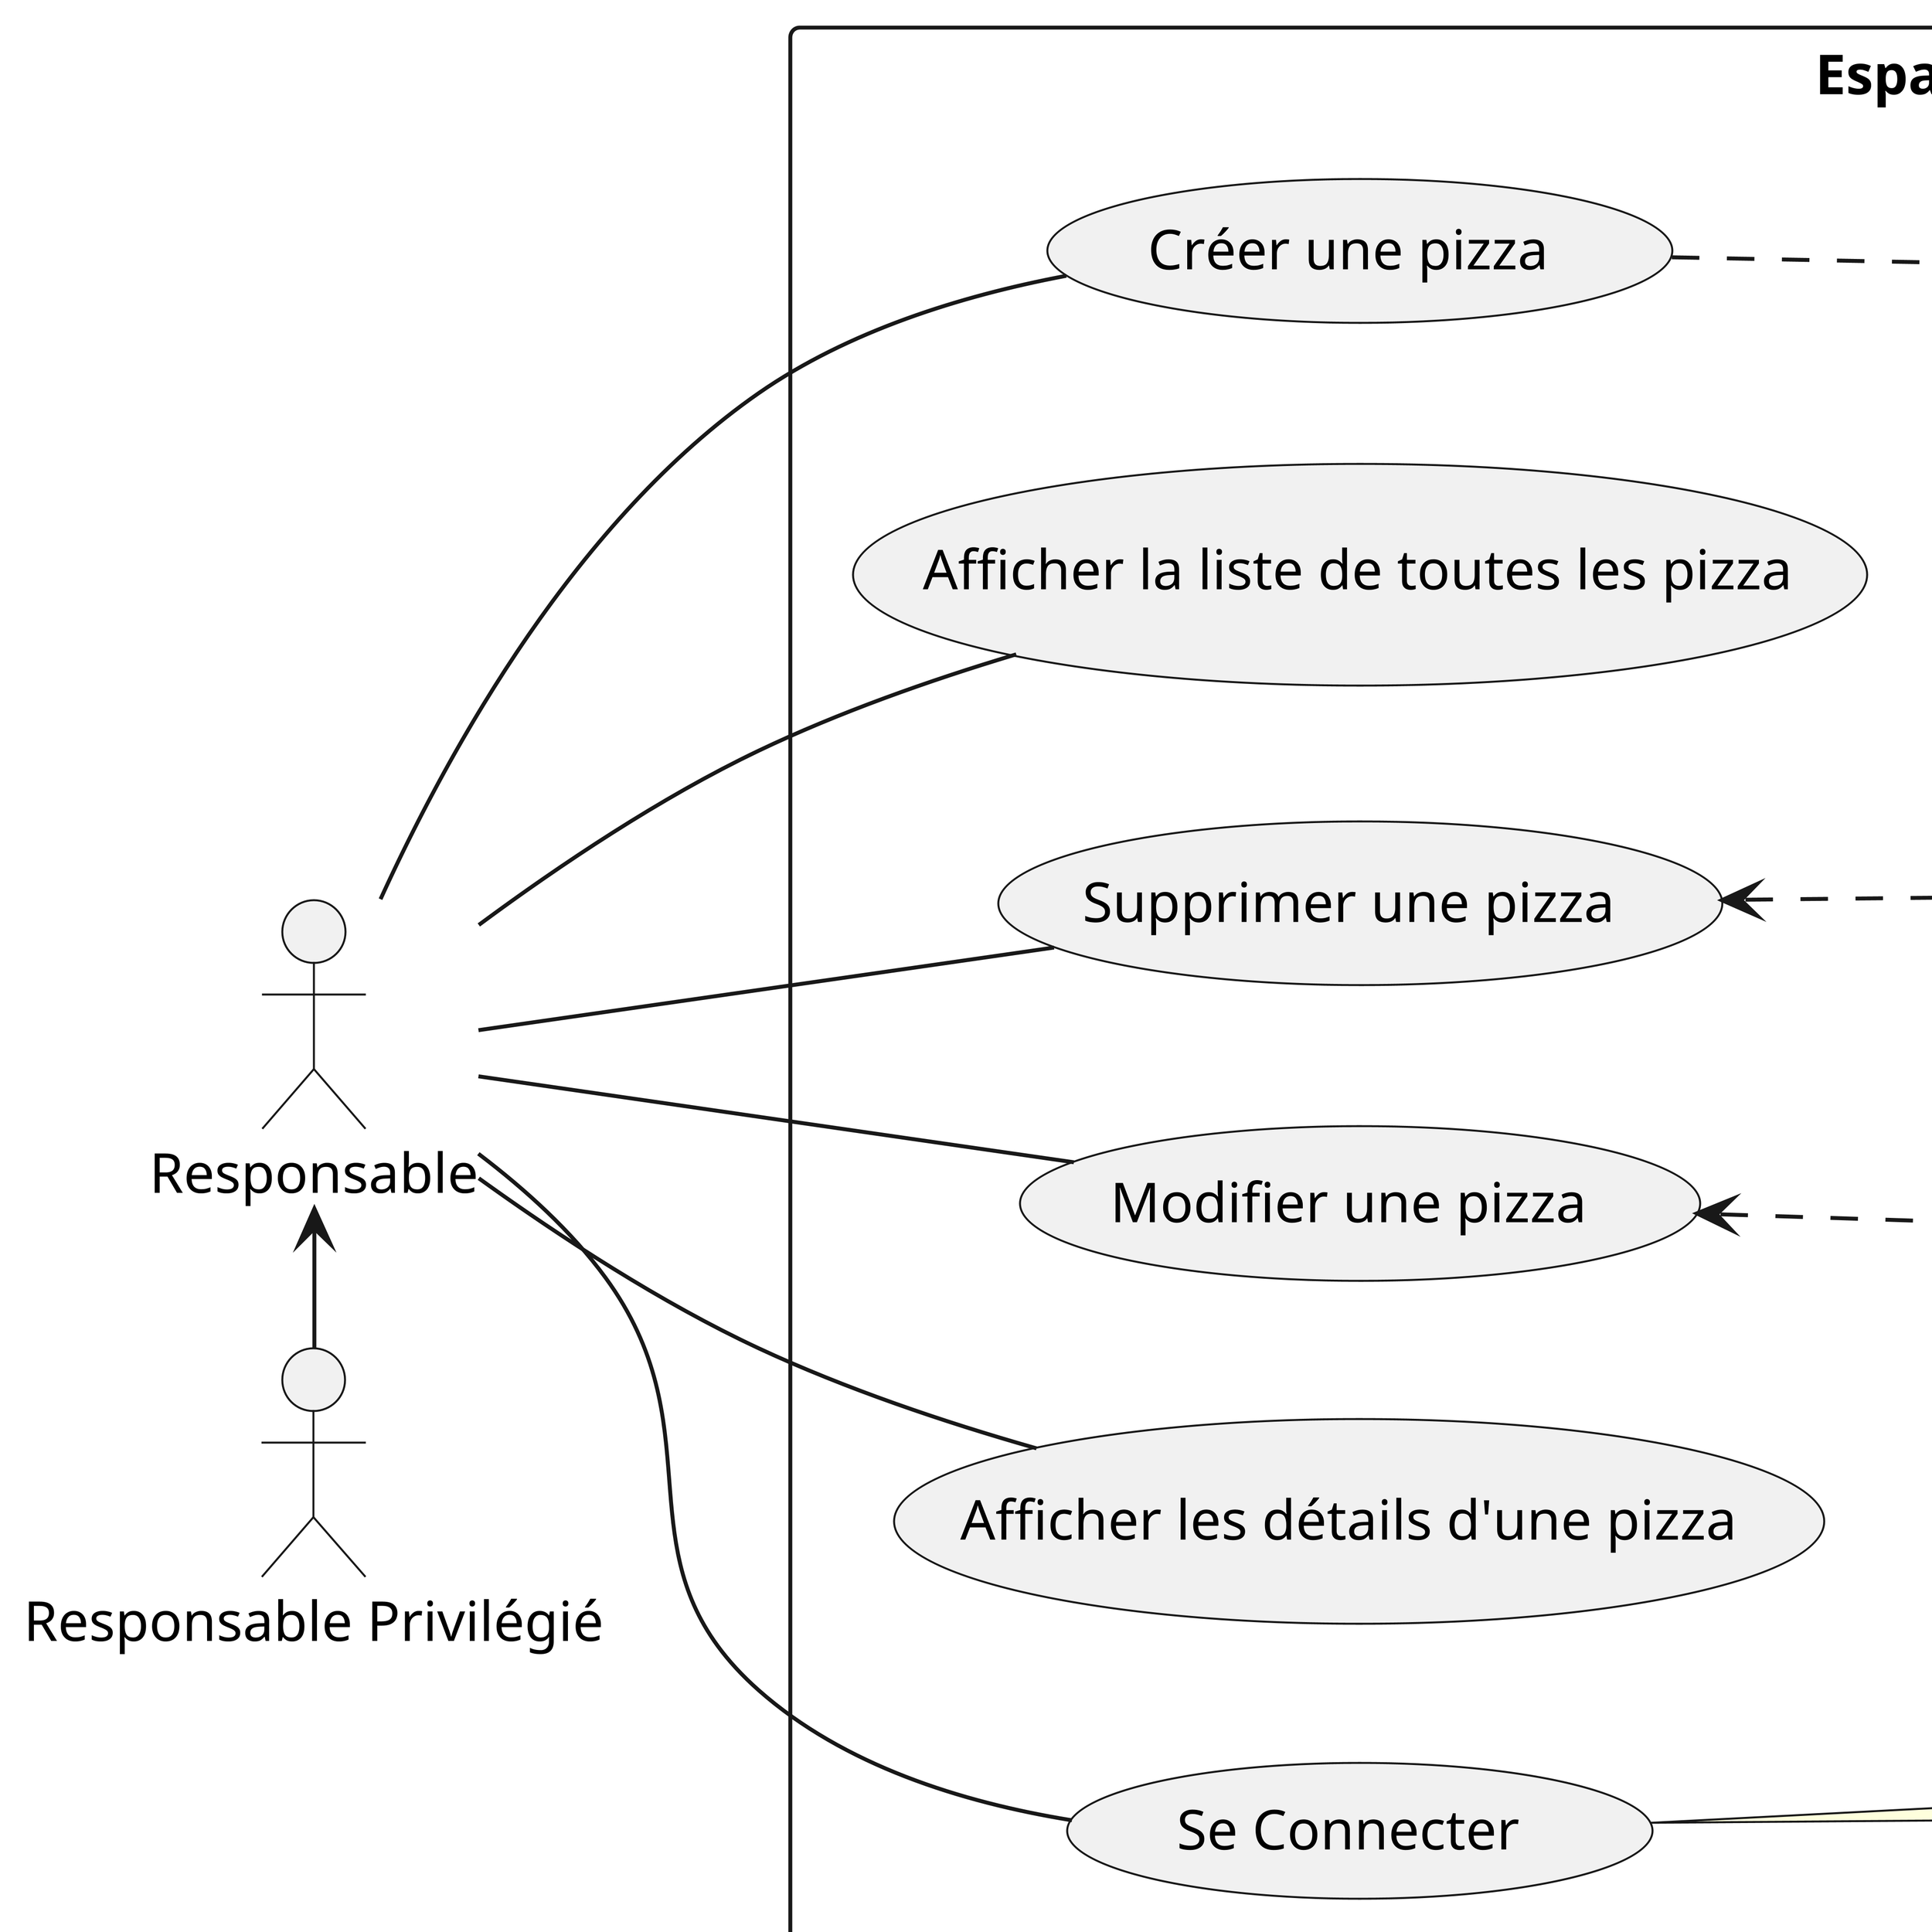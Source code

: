 @startuml
skinparam dpi 800
left to right direction

actor Responsable
actor "Responsable Privilégié" as superUser

rectangle "Espace d'administration | Gestion des PIZZAS" {
    usecase (Créer l'aide-mémoire d'une pizza) as createMem_aid
    usecase (Modifier l'aide-mémoire d'une pizza) as editMem_aid
    usecase (Supprimer l'aide-mémoire d'une pizza) as deleteMem_aid
    usecase (Créer une pizza) as createPizza
    usecase (Afficher la liste de toutes les pizza) as showAllPizza
    usecase (Supprimer une pizza) as deletePizza
    usecase (Modifier une pizza) as editPizza
    usecase (Afficher les détails d'une pizza) as showPizzaDetails
    usecase (Se Connecter) as login

    note right of login
        Tous les cas d'utilisation requièrent que l'utilisateur soit connecté.
        Les contraintes <<includes>> sont volontairement omises pour la
        lisibilité du diagramme.
    end note
}

Responsable -- login
Responsable -- createPizza
Responsable -- showAllPizza
Responsable -- editPizza
Responsable -- deletePizza
Responsable -- showPizzaDetails


createPizza ..> createMem_aid : <<includes>>
deletePizza <.. deleteMem_aid : <<extends>>
editPizza <.. editMem_aid : <<extends>>

Responsable <- superUser

@enduml



@startuml

skinparam dpi 800
left to right direction

actor Responsable
actor "Responsable Privilégié" as superUser

rectangle "Espace d'administration | Gestion des Pizzerias" {
    usecase (Afficher les détails d'une pizzeria) as showPizzeriaDetails
    usecase (Afficher les statistiques d'une pizzeria: \n par jour/semaine/mois/année) as showPizzeriaStats
    usecase (Afficher la liste des pizzerias) as showPizzerias
    usecase (Modifier les informations d'une pizzeria) as editPizzeriaInfo
    usecase (Ajouter une pizzeria) as createPizzeria
    usecase (Supprimer une pizzeria) as removePizzeria
    usecase (Se Connecter) as login
}

Responsable -- showPizzeriaDetails
Responsable -- showPizzeriaStats
Responsable -- editPizzeriaInfo
Responsable -- showPizzerias

superUser -- createPizzeria
superUser -- removePizzeria

showPizzeriaDetails ..> login : <<includes>>
showPizzeriaStats ..> login : <<includes>>
editPizzeriaInfo ..> login : <<includes>>
showPizzerias ..> login : <<includes>>
createPizzeria ..> login : <<includes>>
removePizzeria ..> login : <<includes>>

Responsable <- superUser
@enduml



@startuml

skinparam ranksep 150
skinparam dpi 800
left to right direction

actor Responsable
actor "Responsable Privilégié" as superUser

rectangle "Espace d'administration | Gestion des commandes et du stock" {
    usecase (Afficher la liste de toutes les commandes) as showAllOrders
    usecase (Afficher les commandes en attente de livraison) as showOrdersWaitingForDelivery
    usecase (Afficher la liste des commandes en cours de livraison) as showOrdersInDeliveringProcess
    usecase (Afficher la liste des commandes en cours de préparation) as showOrdersInCookingProcess
    usecase (Afficher les commandes livrées) as showDeliveredOrders
    usecase (Afficher la liste des commandes annulées) as showCanceledOrders
    usecase (Supprimer une commande) as deleteOrder
    usecase (Modifier une commande) as editOrder
    usecase (Afficher les commandes) as showOrders
    usecase (Annuler une commande) as cancelOrder
    usecase (Vérifier les stocks) as checkStock
    usecase (Mettre à jour les stocks) as updateStock
    usecase (Se Connecter) as login

     note right of login
        Tous les cas d'utilisation requièrent que l'utilisateur soit connecté.
        Les contraintes <<includes>> sont volontairement omises pour la
        lisibilité du diagramme.
    end note
}

Responsable -- login
Responsable -- checkStock
Responsable -- updateStock

Responsable -- editOrder
Responsable -- deleteOrder
Responsable -- cancelOrder
Responsable -- showOrders

showOrders <-- showAllOrders
showOrders <-- showOrdersInDeliveringProcess
showOrders <-- showCanceledOrders
showOrders <-- showOrdersInDeliveringProcess
showOrders <-- showOrdersInCookingProcess
showOrders <-- showDeliveredOrders
showOrders <-- showOrdersWaitingForDelivery

Responsable <- superUser
@enduml


@startuml

skinparam ranksep 100
skinparam dpi 800
left to right direction

actor Responsable
actor "Responsable Privilégié" as superUser

rectangle "Espace d'administration | Gestion des Utilisateurs" {
    usecase (Se Connecter) as login
    usecase (Créer un compte Pizzaiolo) as createPizzaioloAccount
    usecase (Gérer un compte Utilisateur) as manageUserAccount
    usecase (Supprimer le compte d'un Utilisateur) as deleteUerAccount
    usecase (Modifier les informations d'un Utilisateur) as editUserInfo
    usecase (Bloqué le compte d'un Utilisateur) as blockUser
    usecase (Débloqué le compte d'un Utilisateur) as unblockUser
    usecase (Afficher la liste des Pizzaiolo) as showPizzaiolos
    usecase (Afficher la liste des Livreurs) as showDelivers
    usecase (Afficher la liste des Clients) as showClients
    usecase (Afficher la liste des Responsables) as showResponsables
    usecase (Créer un compte Responsable) as createResponsableAccount
    usecase (Afficher la liste des utilisateurs) as showUsers
    usecase (Créer un compte Livreur) as createDeliverAccount

     note right of login
        Tous les cas d'utilisation requièrent que l'utilisateur soit connecté.
        Les contraintes <<includes>> sont volontairement omises pour la
        lisibilité du diagramme.
    end note
}

Responsable -- login
Responsable -- manageUserAccount
Responsable -- showUsers

superUser -- createResponsableAccount
superUser -- showResponsables

showUsers <-- showPizzaiolos
showUsers <-- showDelivers
showUsers <-- showClients

manageUserAccount <-- deleteUerAccount
manageUserAccount <-- editUserInfo
manageUserAccount <-- blockUser
manageUserAccount <-- unblockUser

Responsable -- createDeliverAccount
Responsable -- createPizzaioloAccount

Responsable <- superUser

@enduml


